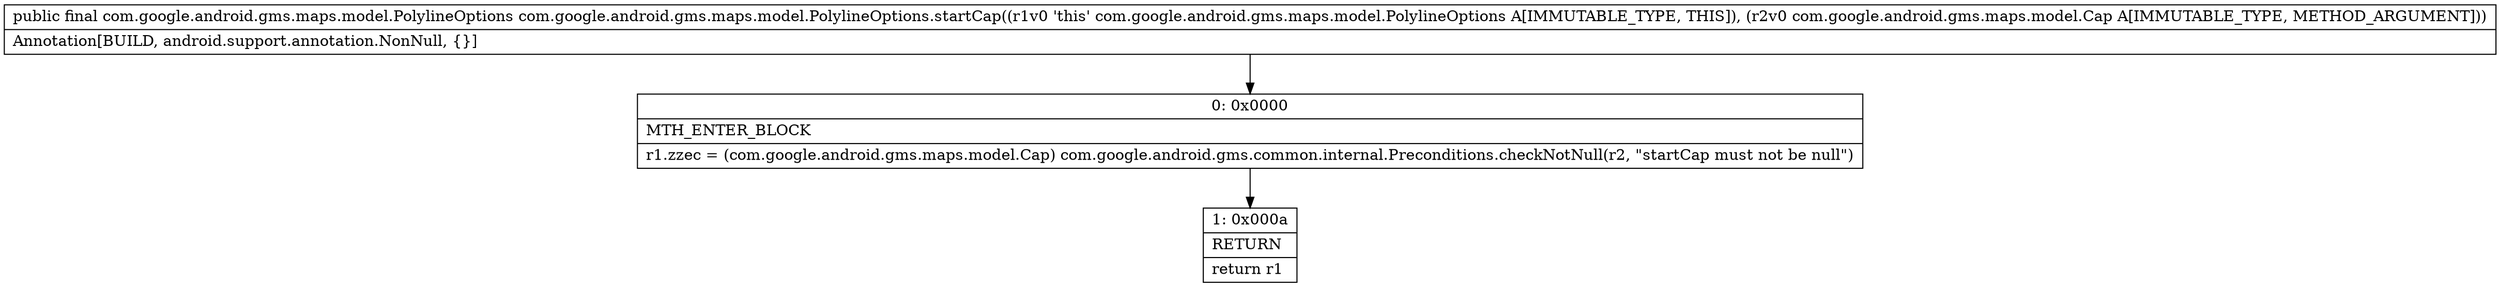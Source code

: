 digraph "CFG forcom.google.android.gms.maps.model.PolylineOptions.startCap(Lcom\/google\/android\/gms\/maps\/model\/Cap;)Lcom\/google\/android\/gms\/maps\/model\/PolylineOptions;" {
Node_0 [shape=record,label="{0\:\ 0x0000|MTH_ENTER_BLOCK\l|r1.zzec = (com.google.android.gms.maps.model.Cap) com.google.android.gms.common.internal.Preconditions.checkNotNull(r2, \"startCap must not be null\")\l}"];
Node_1 [shape=record,label="{1\:\ 0x000a|RETURN\l|return r1\l}"];
MethodNode[shape=record,label="{public final com.google.android.gms.maps.model.PolylineOptions com.google.android.gms.maps.model.PolylineOptions.startCap((r1v0 'this' com.google.android.gms.maps.model.PolylineOptions A[IMMUTABLE_TYPE, THIS]), (r2v0 com.google.android.gms.maps.model.Cap A[IMMUTABLE_TYPE, METHOD_ARGUMENT]))  | Annotation[BUILD, android.support.annotation.NonNull, \{\}]\l}"];
MethodNode -> Node_0;
Node_0 -> Node_1;
}

